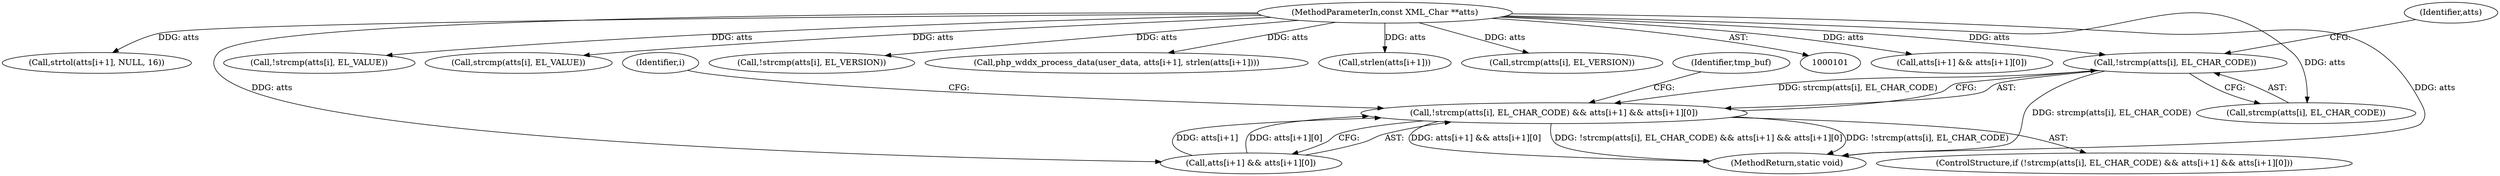 digraph "0_php_2aae60461c2ff7b7fbcdd194c789ac841d0747d7@API" {
"1000256" [label="(Call,!strcmp(atts[i], EL_CHAR_CODE))"];
"1000104" [label="(MethodParameterIn,const XML_Char **atts)"];
"1000255" [label="(Call,!strcmp(atts[i], EL_CHAR_CODE) && atts[i+1] && atts[i+1][0])"];
"1000252" [label="(Identifier,i)"];
"1000255" [label="(Call,!strcmp(atts[i], EL_CHAR_CODE) && atts[i+1] && atts[i+1][0])"];
"1000387" [label="(Call,atts[i+1] && atts[i+1][0])"];
"1000284" [label="(Call,strtol(atts[i+1], NULL, 16))"];
"1000104" [label="(MethodParameterIn,const XML_Char **atts)"];
"1000452" [label="(MethodReturn,static void)"];
"1000381" [label="(Call,!strcmp(atts[i], EL_VALUE))"];
"1000257" [label="(Call,strcmp(atts[i], EL_CHAR_CODE))"];
"1000382" [label="(Call,strcmp(atts[i], EL_VALUE))"];
"1000133" [label="(Call,!strcmp(atts[i], EL_VERSION))"];
"1000254" [label="(ControlStructure,if (!strcmp(atts[i], EL_CHAR_CODE) && atts[i+1] && atts[i+1][0]))"];
"1000278" [label="(Identifier,tmp_buf)"];
"1000409" [label="(Call,php_wddx_process_data(user_data, atts[i+1], strlen(atts[i+1])))"];
"1000416" [label="(Call,strlen(atts[i+1]))"];
"1000262" [label="(Call,atts[i+1] && atts[i+1][0])"];
"1000264" [label="(Identifier,atts)"];
"1000256" [label="(Call,!strcmp(atts[i], EL_CHAR_CODE))"];
"1000134" [label="(Call,strcmp(atts[i], EL_VERSION))"];
"1000256" -> "1000255"  [label="AST: "];
"1000256" -> "1000257"  [label="CFG: "];
"1000257" -> "1000256"  [label="AST: "];
"1000264" -> "1000256"  [label="CFG: "];
"1000255" -> "1000256"  [label="CFG: "];
"1000256" -> "1000452"  [label="DDG: strcmp(atts[i], EL_CHAR_CODE)"];
"1000256" -> "1000255"  [label="DDG: strcmp(atts[i], EL_CHAR_CODE)"];
"1000104" -> "1000256"  [label="DDG: atts"];
"1000104" -> "1000101"  [label="AST: "];
"1000104" -> "1000452"  [label="DDG: atts"];
"1000104" -> "1000133"  [label="DDG: atts"];
"1000104" -> "1000134"  [label="DDG: atts"];
"1000104" -> "1000257"  [label="DDG: atts"];
"1000104" -> "1000262"  [label="DDG: atts"];
"1000104" -> "1000284"  [label="DDG: atts"];
"1000104" -> "1000381"  [label="DDG: atts"];
"1000104" -> "1000382"  [label="DDG: atts"];
"1000104" -> "1000387"  [label="DDG: atts"];
"1000104" -> "1000409"  [label="DDG: atts"];
"1000104" -> "1000416"  [label="DDG: atts"];
"1000255" -> "1000254"  [label="AST: "];
"1000255" -> "1000262"  [label="CFG: "];
"1000262" -> "1000255"  [label="AST: "];
"1000278" -> "1000255"  [label="CFG: "];
"1000252" -> "1000255"  [label="CFG: "];
"1000255" -> "1000452"  [label="DDG: atts[i+1] && atts[i+1][0]"];
"1000255" -> "1000452"  [label="DDG: !strcmp(atts[i], EL_CHAR_CODE) && atts[i+1] && atts[i+1][0]"];
"1000255" -> "1000452"  [label="DDG: !strcmp(atts[i], EL_CHAR_CODE)"];
"1000262" -> "1000255"  [label="DDG: atts[i+1]"];
"1000262" -> "1000255"  [label="DDG: atts[i+1][0]"];
}
